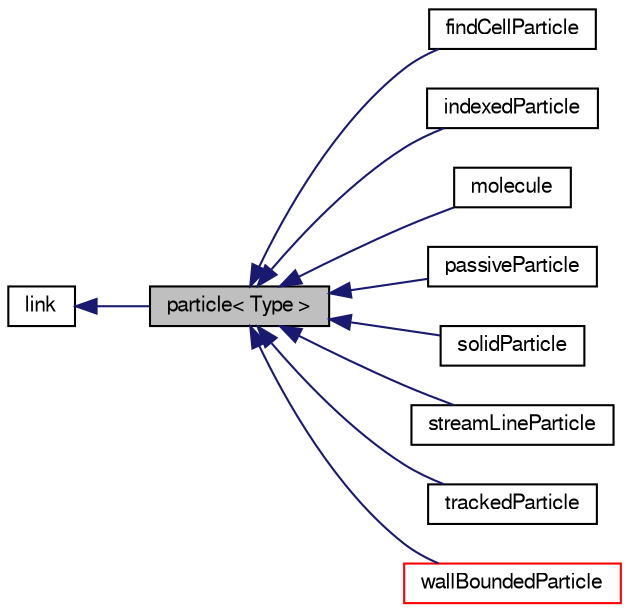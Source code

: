 digraph "particle&lt; Type &gt;"
{
  bgcolor="transparent";
  edge [fontname="FreeSans",fontsize="10",labelfontname="FreeSans",labelfontsize="10"];
  node [fontname="FreeSans",fontsize="10",shape=record];
  rankdir="LR";
  Node0 [label="particle\< Type \>",height=0.2,width=0.4,color="black", fillcolor="grey75", style="filled", fontcolor="black"];
  Node1 -> Node0 [dir="back",color="midnightblue",fontsize="10",style="solid",fontname="FreeSans"];
  Node1 [label="link",height=0.2,width=0.4,color="black",URL="$a25810.html",tooltip="Link structure. "];
  Node0 -> Node2 [dir="back",color="midnightblue",fontsize="10",style="solid",fontname="FreeSans"];
  Node2 [label="findCellParticle",height=0.2,width=0.4,color="black",URL="$a28738.html",tooltip="Particle class that finds cells by tracking. "];
  Node0 -> Node3 [dir="back",color="midnightblue",fontsize="10",style="solid",fontname="FreeSans"];
  Node3 [label="indexedParticle",height=0.2,width=0.4,color="black",URL="$a23570.html",tooltip="Adds label index to base particle. "];
  Node0 -> Node4 [dir="back",color="midnightblue",fontsize="10",style="solid",fontname="FreeSans"];
  Node4 [label="molecule",height=0.2,width=0.4,color="black",URL="$a24390.html",tooltip="Foam::molecule. "];
  Node0 -> Node5 [dir="back",color="midnightblue",fontsize="10",style="solid",fontname="FreeSans"];
  Node5 [label="passiveParticle",height=0.2,width=0.4,color="black",URL="$a23598.html",tooltip="Copy of base particle. "];
  Node0 -> Node6 [dir="back",color="midnightblue",fontsize="10",style="solid",fontname="FreeSans"];
  Node6 [label="solidParticle",height=0.2,width=0.4,color="black",URL="$a24502.html",tooltip="Simple solid spherical particle class with one-way coupling with the continuous phase. "];
  Node0 -> Node7 [dir="back",color="midnightblue",fontsize="10",style="solid",fontname="FreeSans"];
  Node7 [label="streamLineParticle",height=0.2,width=0.4,color="black",URL="$a28774.html",tooltip="Particle class that samples fields as it passes through. Used in streamline calculation. "];
  Node0 -> Node8 [dir="back",color="midnightblue",fontsize="10",style="solid",fontname="FreeSans"];
  Node8 [label="trackedParticle",height=0.2,width=0.4,color="black",URL="$a24698.html",tooltip="Particle class that marks cells it passes through. Used to mark cells visited by feature edges..."];
  Node0 -> Node9 [dir="back",color="midnightblue",fontsize="10",style="solid",fontname="FreeSans"];
  Node9 [label="wallBoundedParticle",height=0.2,width=0.4,color="red",URL="$a28794.html",tooltip="Particle class that tracks on triangles of boundary faces. Use trackToEdge similar to trackToFace on ..."];
}
